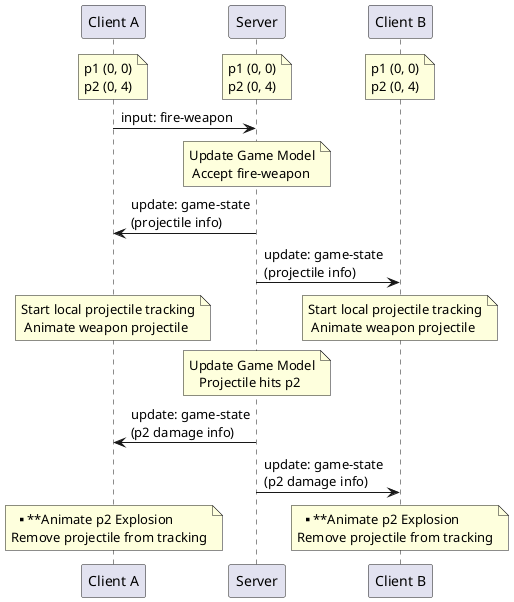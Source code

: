 @startuml Weapon Firing - Sequence

participant "Client A" as ClientA
participant Server
participant "Client B" as ClientB

note over ClientA: p1 (0, 0)\np2 (0, 4)
/ note over Server: p1 (0, 0)\np2 (0, 4)
/ note over ClientB: p1 (0, 0)\np2 (0, 4)

ClientA -> Server: input: fire-weapon

note over Server: Update Game Model\n Accept fire-weapon

Server -> ClientA: update: game-state\n(projectile info)
Server -> ClientB: update: game-state\n(projectile info)

note over ClientA: Start local projectile tracking\n Animate weapon projectile
/ note over ClientB: Start local projectile tracking\n Animate weapon projectile

note over Server: Update Game Model\n   Projectile hits p2

Server -> ClientA: update: game-state\n(p2 damage info)
Server -> ClientB: update: game-state\n(p2 damage info)

note over ClientA: **      **Animate p2 Explosion\nRemove projectile from tracking
/ note over ClientB: **      **Animate p2 Explosion\nRemove projectile from tracking

@enduml
